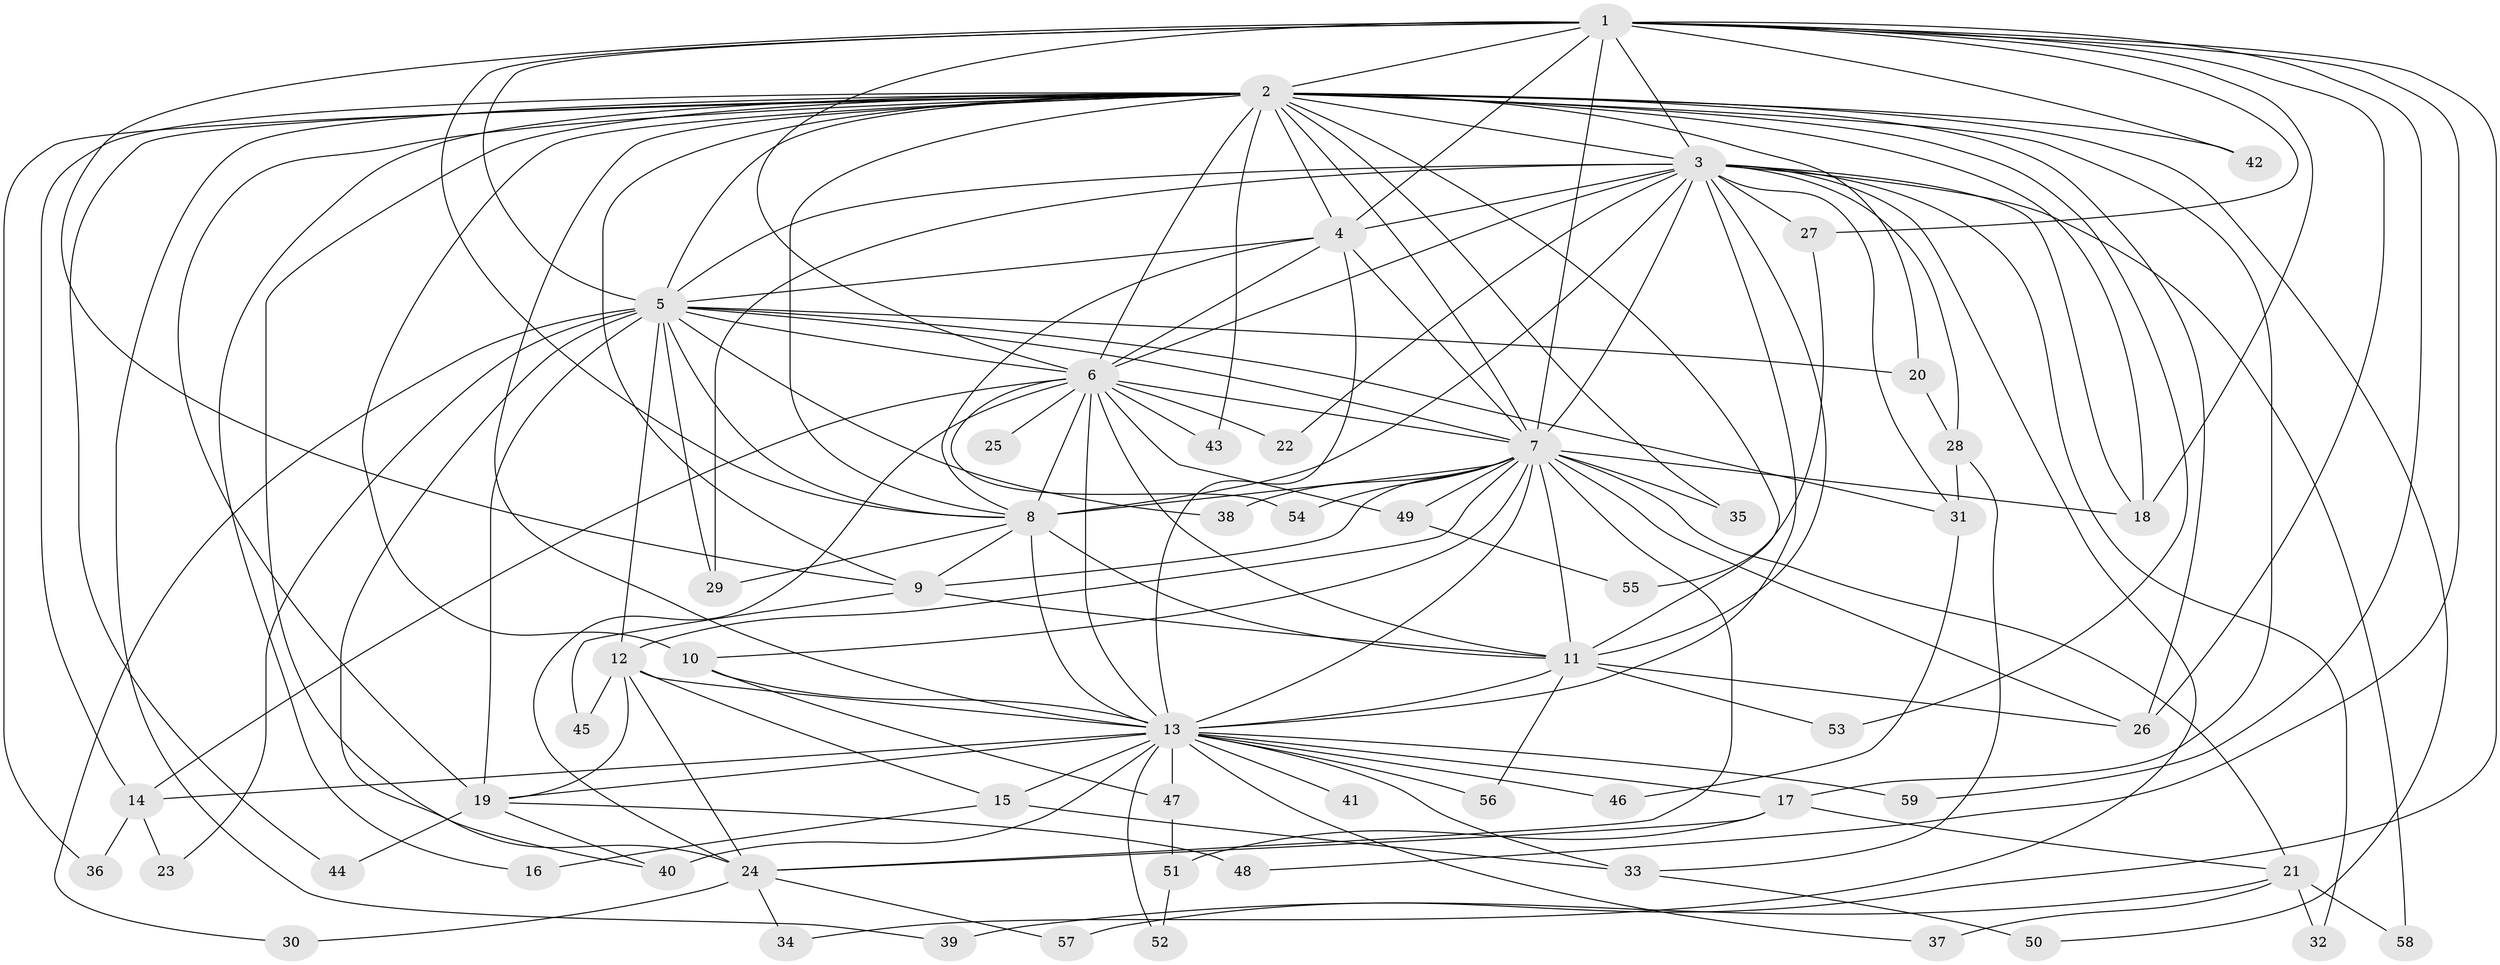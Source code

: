 // original degree distribution, {17: 0.017094017094017096, 25: 0.008547008547008548, 23: 0.02564102564102564, 24: 0.008547008547008548, 30: 0.008547008547008548, 20: 0.008547008547008548, 27: 0.008547008547008548, 5: 0.05128205128205128, 4: 0.08547008547008547, 3: 0.17094017094017094, 7: 0.008547008547008548, 6: 0.02564102564102564, 2: 0.5726495726495726}
// Generated by graph-tools (version 1.1) at 2025/34/03/09/25 02:34:50]
// undirected, 59 vertices, 155 edges
graph export_dot {
graph [start="1"]
  node [color=gray90,style=filled];
  1;
  2;
  3;
  4;
  5;
  6;
  7;
  8;
  9;
  10;
  11;
  12;
  13;
  14;
  15;
  16;
  17;
  18;
  19;
  20;
  21;
  22;
  23;
  24;
  25;
  26;
  27;
  28;
  29;
  30;
  31;
  32;
  33;
  34;
  35;
  36;
  37;
  38;
  39;
  40;
  41;
  42;
  43;
  44;
  45;
  46;
  47;
  48;
  49;
  50;
  51;
  52;
  53;
  54;
  55;
  56;
  57;
  58;
  59;
  1 -- 2 [weight=4.0];
  1 -- 3 [weight=3.0];
  1 -- 4 [weight=2.0];
  1 -- 5 [weight=3.0];
  1 -- 6 [weight=2.0];
  1 -- 7 [weight=2.0];
  1 -- 8 [weight=2.0];
  1 -- 9 [weight=1.0];
  1 -- 18 [weight=1.0];
  1 -- 26 [weight=5.0];
  1 -- 27 [weight=1.0];
  1 -- 42 [weight=1.0];
  1 -- 48 [weight=1.0];
  1 -- 57 [weight=1.0];
  1 -- 59 [weight=1.0];
  2 -- 3 [weight=2.0];
  2 -- 4 [weight=3.0];
  2 -- 5 [weight=2.0];
  2 -- 6 [weight=2.0];
  2 -- 7 [weight=3.0];
  2 -- 8 [weight=3.0];
  2 -- 9 [weight=1.0];
  2 -- 10 [weight=1.0];
  2 -- 11 [weight=2.0];
  2 -- 13 [weight=5.0];
  2 -- 14 [weight=1.0];
  2 -- 16 [weight=1.0];
  2 -- 17 [weight=1.0];
  2 -- 18 [weight=1.0];
  2 -- 19 [weight=1.0];
  2 -- 20 [weight=1.0];
  2 -- 24 [weight=1.0];
  2 -- 26 [weight=1.0];
  2 -- 35 [weight=1.0];
  2 -- 36 [weight=1.0];
  2 -- 39 [weight=1.0];
  2 -- 42 [weight=1.0];
  2 -- 43 [weight=1.0];
  2 -- 44 [weight=1.0];
  2 -- 50 [weight=1.0];
  2 -- 53 [weight=1.0];
  3 -- 4 [weight=1.0];
  3 -- 5 [weight=1.0];
  3 -- 6 [weight=1.0];
  3 -- 7 [weight=1.0];
  3 -- 8 [weight=1.0];
  3 -- 11 [weight=2.0];
  3 -- 13 [weight=2.0];
  3 -- 18 [weight=1.0];
  3 -- 22 [weight=1.0];
  3 -- 27 [weight=1.0];
  3 -- 28 [weight=1.0];
  3 -- 29 [weight=1.0];
  3 -- 31 [weight=2.0];
  3 -- 32 [weight=1.0];
  3 -- 34 [weight=1.0];
  3 -- 58 [weight=1.0];
  4 -- 5 [weight=1.0];
  4 -- 6 [weight=1.0];
  4 -- 7 [weight=1.0];
  4 -- 8 [weight=1.0];
  4 -- 13 [weight=20.0];
  5 -- 6 [weight=1.0];
  5 -- 7 [weight=1.0];
  5 -- 8 [weight=1.0];
  5 -- 12 [weight=1.0];
  5 -- 19 [weight=1.0];
  5 -- 20 [weight=1.0];
  5 -- 23 [weight=1.0];
  5 -- 29 [weight=1.0];
  5 -- 30 [weight=1.0];
  5 -- 31 [weight=1.0];
  5 -- 38 [weight=1.0];
  5 -- 40 [weight=1.0];
  6 -- 7 [weight=2.0];
  6 -- 8 [weight=1.0];
  6 -- 11 [weight=2.0];
  6 -- 13 [weight=3.0];
  6 -- 14 [weight=1.0];
  6 -- 22 [weight=1.0];
  6 -- 24 [weight=1.0];
  6 -- 25 [weight=1.0];
  6 -- 43 [weight=1.0];
  6 -- 49 [weight=1.0];
  6 -- 54 [weight=1.0];
  7 -- 8 [weight=1.0];
  7 -- 9 [weight=1.0];
  7 -- 10 [weight=1.0];
  7 -- 11 [weight=1.0];
  7 -- 12 [weight=1.0];
  7 -- 13 [weight=3.0];
  7 -- 18 [weight=1.0];
  7 -- 21 [weight=1.0];
  7 -- 24 [weight=1.0];
  7 -- 26 [weight=1.0];
  7 -- 35 [weight=1.0];
  7 -- 38 [weight=1.0];
  7 -- 49 [weight=1.0];
  7 -- 54 [weight=1.0];
  8 -- 9 [weight=1.0];
  8 -- 11 [weight=9.0];
  8 -- 13 [weight=2.0];
  8 -- 29 [weight=1.0];
  9 -- 11 [weight=1.0];
  9 -- 45 [weight=1.0];
  10 -- 13 [weight=1.0];
  10 -- 47 [weight=1.0];
  11 -- 13 [weight=2.0];
  11 -- 26 [weight=1.0];
  11 -- 53 [weight=1.0];
  11 -- 56 [weight=1.0];
  12 -- 13 [weight=1.0];
  12 -- 15 [weight=1.0];
  12 -- 19 [weight=1.0];
  12 -- 24 [weight=1.0];
  12 -- 45 [weight=1.0];
  13 -- 14 [weight=1.0];
  13 -- 15 [weight=1.0];
  13 -- 17 [weight=1.0];
  13 -- 19 [weight=1.0];
  13 -- 33 [weight=1.0];
  13 -- 37 [weight=1.0];
  13 -- 40 [weight=2.0];
  13 -- 41 [weight=2.0];
  13 -- 46 [weight=1.0];
  13 -- 47 [weight=2.0];
  13 -- 52 [weight=1.0];
  13 -- 56 [weight=1.0];
  13 -- 59 [weight=1.0];
  14 -- 23 [weight=1.0];
  14 -- 36 [weight=1.0];
  15 -- 16 [weight=1.0];
  15 -- 33 [weight=1.0];
  17 -- 21 [weight=1.0];
  17 -- 24 [weight=1.0];
  17 -- 51 [weight=1.0];
  19 -- 40 [weight=1.0];
  19 -- 44 [weight=1.0];
  19 -- 48 [weight=1.0];
  20 -- 28 [weight=1.0];
  21 -- 32 [weight=1.0];
  21 -- 37 [weight=1.0];
  21 -- 39 [weight=1.0];
  21 -- 58 [weight=1.0];
  24 -- 30 [weight=1.0];
  24 -- 34 [weight=1.0];
  24 -- 57 [weight=1.0];
  27 -- 55 [weight=1.0];
  28 -- 31 [weight=1.0];
  28 -- 33 [weight=1.0];
  31 -- 46 [weight=1.0];
  33 -- 50 [weight=1.0];
  47 -- 51 [weight=1.0];
  49 -- 55 [weight=1.0];
  51 -- 52 [weight=1.0];
}
